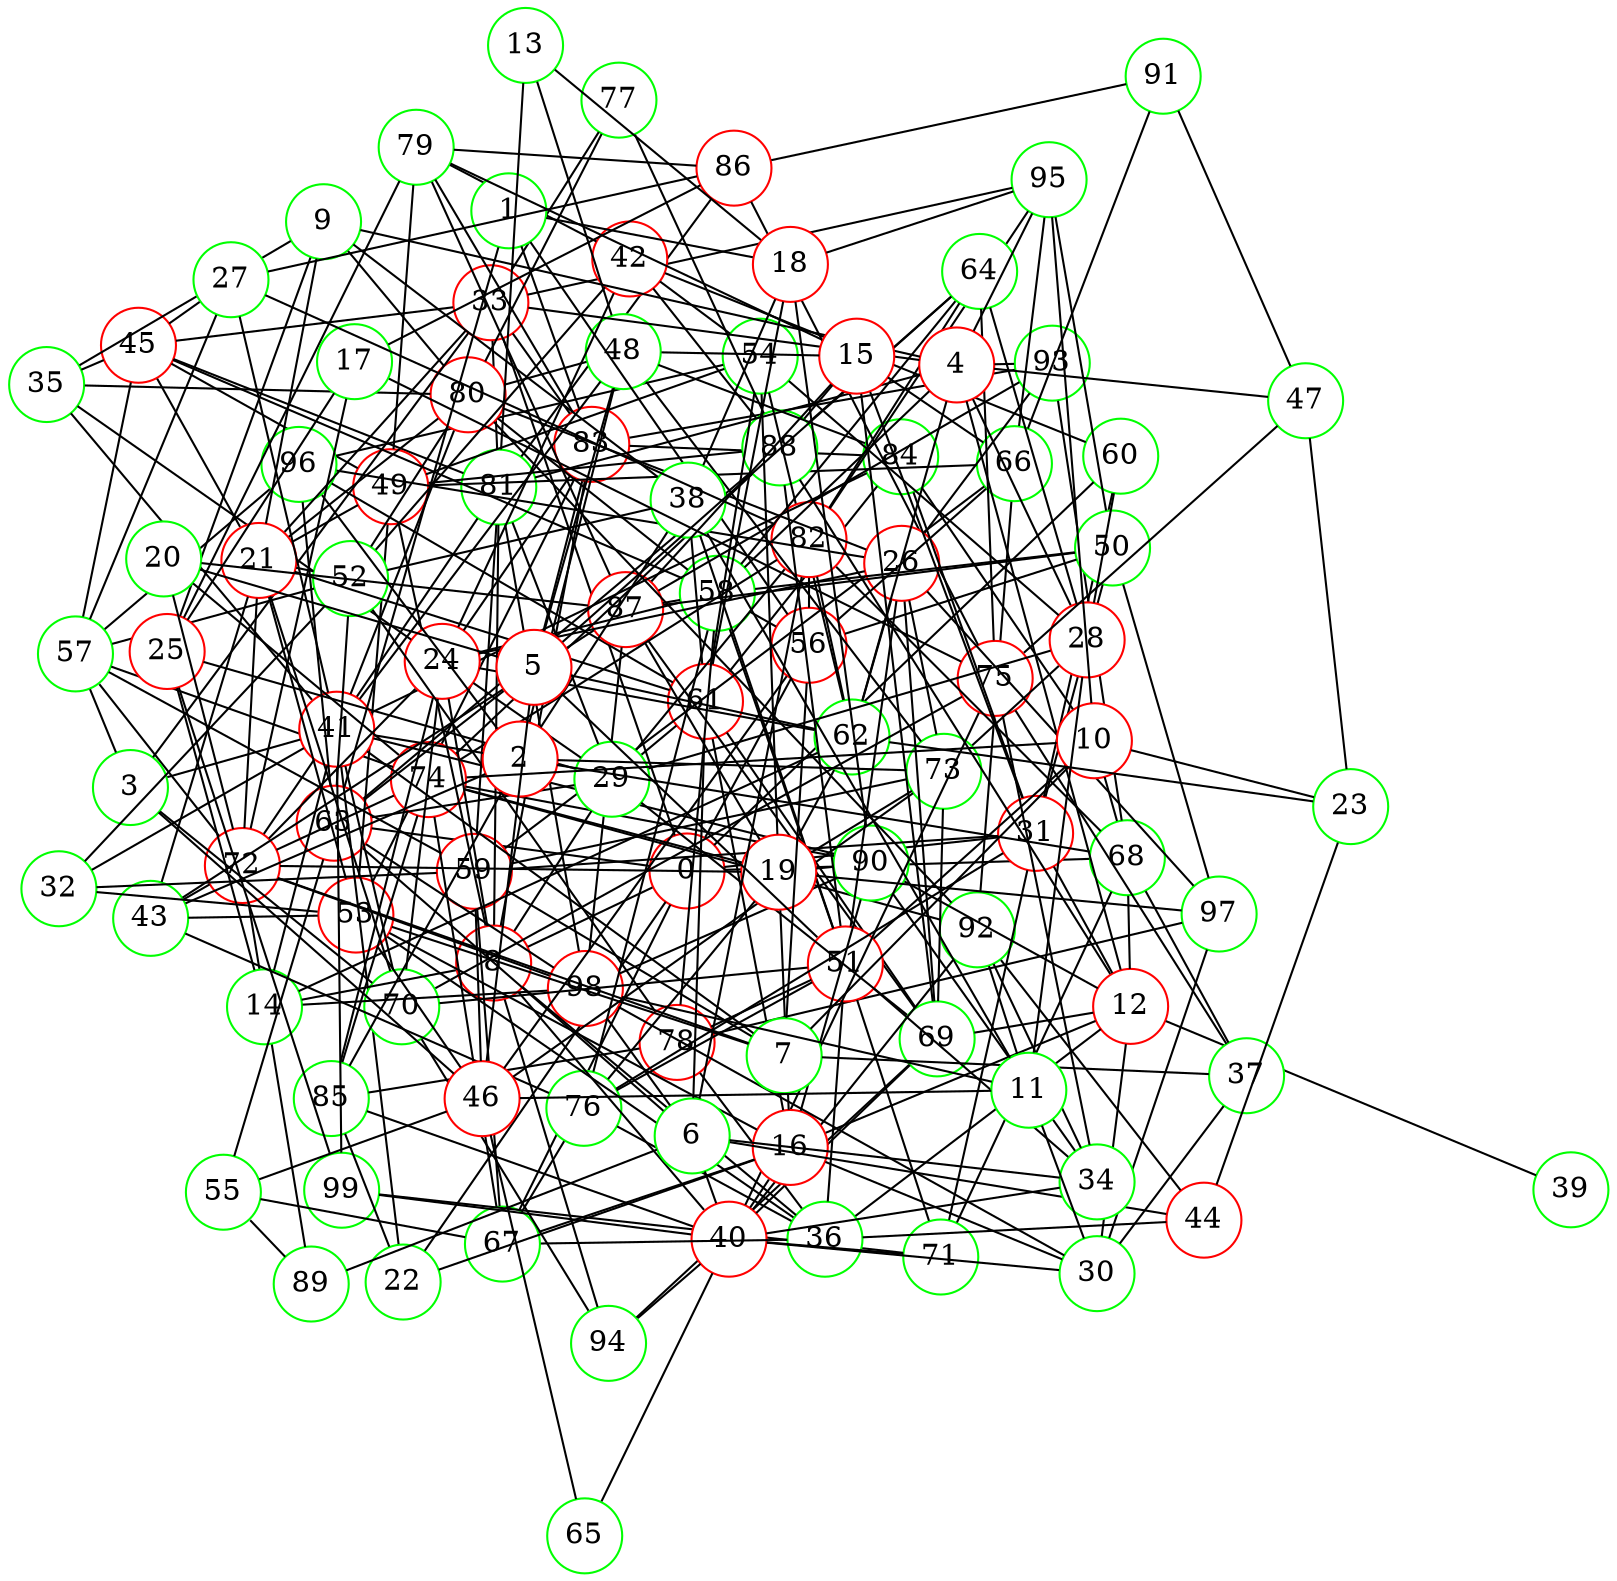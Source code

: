 graph {
graph ["layout"="fdp"]
node ["style"="filled","fillcolor"="white","fixedsize"="true","shape"="circle"]
"0" ["color"="red"]
"33" ["color"="red"]
"81" ["color"="green"]
"98" ["color"="red"]
"86" ["color"="red"]
"91" ["color"="green"]
"83" ["color"="red"]
"84" ["color"="green"]
"93" ["color"="green"]
"45" ["color"="red"]
"49" ["color"="red"]
"66" ["color"="green"]
"92" ["color"="green"]
"95" ["color"="green"]
"53" ["color"="red"]
"54" ["color"="green"]
"96" ["color"="green"]
"61" ["color"="red"]
"69" ["color"="green"]
"87" ["color"="red"]
"73" ["color"="green"]
"94" ["color"="green"]
"62" ["color"="green"]
"82" ["color"="red"]
"88" ["color"="green"]
"79" ["color"="green"]
"57" ["color"="green"]
"72" ["color"="red"]
"89" ["color"="green"]
"74" ["color"="red"]
"85" ["color"="green"]
"90" ["color"="green"]
"59" ["color"="red"]
"67" ["color"="green"]
"76" ["color"="green"]
"58" ["color"="green"]
"64" ["color"="green"]
"75" ["color"="red"]
"80" ["color"="red"]
"78" ["color"="red"]
"97" ["color"="green"]
"77" ["color"="green"]
"68" ["color"="green"]
"71" ["color"="green"]
"99" ["color"="green"]
"22" ["color"="green"]
"41" ["color"="red"]
"70" ["color"="green"]
"48" ["color"="green"]
"8" ["color"="red"]
"36" ["color"="green"]
"51" ["color"="red"]
"44" ["color"="red"]
"24" ["color"="red"]
"35" ["color"="green"]
"26" ["color"="red"]
"42" ["color"="red"]
"52" ["color"="green"]
"63" ["color"="red"]
"60" ["color"="green"]
"29" ["color"="green"]
"40" ["color"="red"]
"65" ["color"="green"]
"14" ["color"="green"]
"25" ["color"="red"]
"56" ["color"="red"]
"31" ["color"="red"]
"50" ["color"="green"]
"1" ["color"="green"]
"18" ["color"="red"]
"38" ["color"="green"]
"2" ["color"="red"]
"43" ["color"="green"]
"3" ["color"="green"]
"46" ["color"="red"]
"55" ["color"="green"]
"4" ["color"="red"]
"9" ["color"="green"]
"21" ["color"="red"]
"12" ["color"="red"]
"16" ["color"="red"]
"19" ["color"="red"]
"30" ["color"="green"]
"37" ["color"="green"]
"39" ["color"="green"]
"28" ["color"="red"]
"47" ["color"="green"]
"5" ["color"="red"]
"20" ["color"="green"]
"6" ["color"="green"]
"34" ["color"="green"]
"7" ["color"="green"]
"10" ["color"="red"]
"23" ["color"="green"]
"11" ["color"="green"]
"13" ["color"="green"]
"15" ["color"="red"]
"17" ["color"="green"]
"27" ["color"="green"]
"32" ["color"="green"]
"0" -- "33"
"0" -- "67"
"0" -- "68"
"0" -- "22"
"0" -- "8"
"0" -- "56"
"0" -- "60"
"0" -- "31"
"0" -- "63"
"33" -- "81"
"33" -- "83"
"33" -- "45"
"33" -- "77"
"33" -- "95"
"81" -- "98"
"81" -- "86"
"86" -- "91"
"83" -- "84"
"83" -- "93"
"45" -- "49"
"45" -- "81"
"45" -- "57"
"45" -- "58"
"49" -- "66"
"49" -- "53"
"49" -- "54"
"49" -- "88"
"49" -- "79"
"66" -- "91"
"66" -- "92"
"66" -- "95"
"53" -- "83"
"54" -- "96"
"54" -- "61"
"54" -- "62"
"61" -- "96"
"61" -- "84"
"61" -- "69"
"69" -- "87"
"69" -- "73"
"69" -- "94"
"87" -- "98"
"87" -- "93"
"62" -- "82"
"82" -- "95"
"79" -- "83"
"79" -- "86"
"79" -- "87"
"57" -- "96"
"57" -- "72"
"57" -- "74"
"57" -- "59"
"72" -- "81"
"72" -- "98"
"72" -- "89"
"72" -- "74"
"74" -- "82"
"74" -- "85"
"74" -- "88"
"74" -- "90"
"74" -- "92"
"90" -- "98"
"59" -- "81"
"59" -- "66"
"59" -- "67"
"59" -- "73"
"67" -- "74"
"67" -- "76"
"58" -- "64"
"58" -- "80"
"58" -- "87"
"58" -- "76"
"58" -- "78"
"64" -- "82"
"64" -- "88"
"64" -- "75"
"75" -- "86"
"80" -- "92"
"78" -- "97"
"78" -- "85"
"77" -- "80"
"77" -- "88"
"68" -- "82"
"68" -- "71"
"68" -- "93"
"71" -- "99"
"22" -- "85"
"22" -- "41"
"41" -- "99"
"41" -- "70"
"41" -- "48"
"41" -- "80"
"41" -- "84"
"41" -- "90"
"70" -- "75"
"70" -- "94"
"48" -- "80"
"48" -- "84"
"48" -- "73"
"8" -- "49"
"8" -- "81"
"8" -- "83"
"8" -- "36"
"8" -- "24"
"8" -- "40"
"8" -- "29"
"8" -- "14"
"8" -- "94"
"36" -- "51"
"36" -- "67"
"36" -- "53"
"36" -- "44"
"36" -- "76"
"36" -- "78"
"51" -- "70"
"51" -- "71"
"51" -- "88"
"51" -- "58"
"51" -- "76"
"51" -- "78"
"44" -- "92"
"24" -- "35"
"24" -- "83"
"24" -- "85"
"24" -- "70"
"24" -- "72"
"24" -- "26"
"24" -- "42"
"24" -- "58"
"24" -- "29"
"24" -- "62"
"35" -- "80"
"35" -- "41"
"35" -- "45"
"26" -- "80"
"26" -- "96"
"26" -- "97"
"26" -- "51"
"26" -- "69"
"26" -- "73"
"26" -- "93"
"26" -- "62"
"42" -- "52"
"42" -- "54"
"42" -- "88"
"42" -- "60"
"42" -- "79"
"52" -- "80"
"52" -- "57"
"52" -- "78"
"52" -- "63"
"63" -- "96"
"63" -- "98"
"63" -- "88"
"29" -- "81"
"29" -- "82"
"29" -- "69"
"29" -- "61"
"29" -- "63"
"40" -- "65"
"40" -- "99"
"40" -- "69"
"40" -- "71"
"40" -- "75"
"40" -- "85"
"40" -- "92"
"40" -- "94"
"14" -- "98"
"14" -- "25"
"14" -- "41"
"14" -- "62"
"25" -- "99"
"25" -- "29"
"25" -- "79"
"56" -- "66"
"56" -- "82"
"56" -- "58"
"31" -- "50"
"31" -- "84"
"31" -- "71"
"31" -- "59"
"31" -- "60"
"31" -- "76"
"50" -- "97"
"50" -- "87"
"50" -- "56"
"50" -- "58"
"50" -- "95"
"1" -- "18"
"1" -- "83"
"1" -- "56"
"1" -- "63"
"18" -- "38"
"18" -- "90"
"18" -- "61"
"18" -- "95"
"38" -- "51"
"38" -- "52"
"38" -- "61"
"2" -- "48"
"2" -- "96"
"2" -- "68"
"2" -- "85"
"2" -- "38"
"2" -- "41"
"2" -- "73"
"2" -- "43"
"43" -- "53"
"43" -- "87"
"43" -- "72"
"43" -- "76"
"3" -- "33"
"3" -- "70"
"3" -- "41"
"3" -- "57"
"3" -- "46"
"46" -- "65"
"46" -- "53"
"46" -- "55"
"46" -- "56"
"46" -- "73"
"46" -- "59"
"55" -- "67"
"55" -- "89"
"55" -- "63"
"4" -- "33"
"4" -- "81"
"4" -- "9"
"4" -- "58"
"4" -- "12"
"4" -- "28"
"4" -- "93"
"4" -- "62"
"4" -- "47"
"4" -- "95"
"9" -- "80"
"9" -- "35"
"9" -- "21"
"9" -- "38"
"9" -- "25"
"21" -- "80"
"21" -- "33"
"21" -- "49"
"21" -- "52"
"21" -- "53"
"21" -- "70"
"21" -- "72"
"21" -- "43"
"21" -- "45"
"21" -- "61"
"12" -- "16"
"12" -- "36"
"12" -- "68"
"12" -- "69"
"12" -- "39"
"12" -- "88"
"12" -- "90"
"12" -- "30"
"12" -- "31"
"16" -- "19"
"16" -- "67"
"16" -- "53"
"16" -- "22"
"16" -- "40"
"16" -- "90"
"16" -- "61"
"16" -- "30"
"19" -- "97"
"19" -- "54"
"19" -- "87"
"19" -- "72"
"19" -- "73"
"19" -- "74"
"19" -- "90"
"19" -- "76"
"19" -- "62"
"30" -- "97"
"30" -- "98"
"30" -- "37"
"30" -- "40"
"37" -- "68"
"37" -- "75"
"28" -- "64"
"28" -- "54"
"28" -- "73"
"28" -- "60"
"28" -- "29"
"47" -- "75"
"47" -- "91"
"5" -- "48"
"5" -- "64"
"5" -- "51"
"5" -- "83"
"5" -- "20"
"5" -- "46"
"5" -- "62"
"5" -- "63"
"20" -- "87"
"20" -- "72"
"20" -- "74"
"6" -- "34"
"6" -- "82"
"6" -- "98"
"6" -- "40"
"6" -- "89"
"6" -- "44"
"6" -- "61"
"6" -- "63"
"34" -- "51"
"34" -- "40"
"34" -- "90"
"34" -- "75"
"34" -- "92"
"7" -- "37"
"7" -- "53"
"7" -- "56"
"7" -- "72"
"7" -- "41"
"7" -- "10"
"7" -- "59"
"10" -- "51"
"10" -- "68"
"10" -- "84"
"10" -- "23"
"10" -- "74"
"10" -- "95"
"23" -- "44"
"23" -- "62"
"23" -- "47"
"11" -- "98"
"11" -- "38"
"11" -- "28"
"11" -- "92"
"11" -- "30"
"11" -- "46"
"13" -- "48"
"13" -- "81"
"13" -- "18"
"15" -- "48"
"15" -- "66"
"15" -- "69"
"15" -- "87"
"15" -- "88"
"15" -- "31"
"15" -- "79"
"17" -- "86"
"17" -- "72"
"17" -- "25"
"17" -- "75"
"27" -- "82"
"27" -- "86"
"27" -- "41"
"27" -- "57"
"27" -- "45"
"32" -- "52"
"32" -- "53"
"32" -- "41"
"32" -- "59"
}